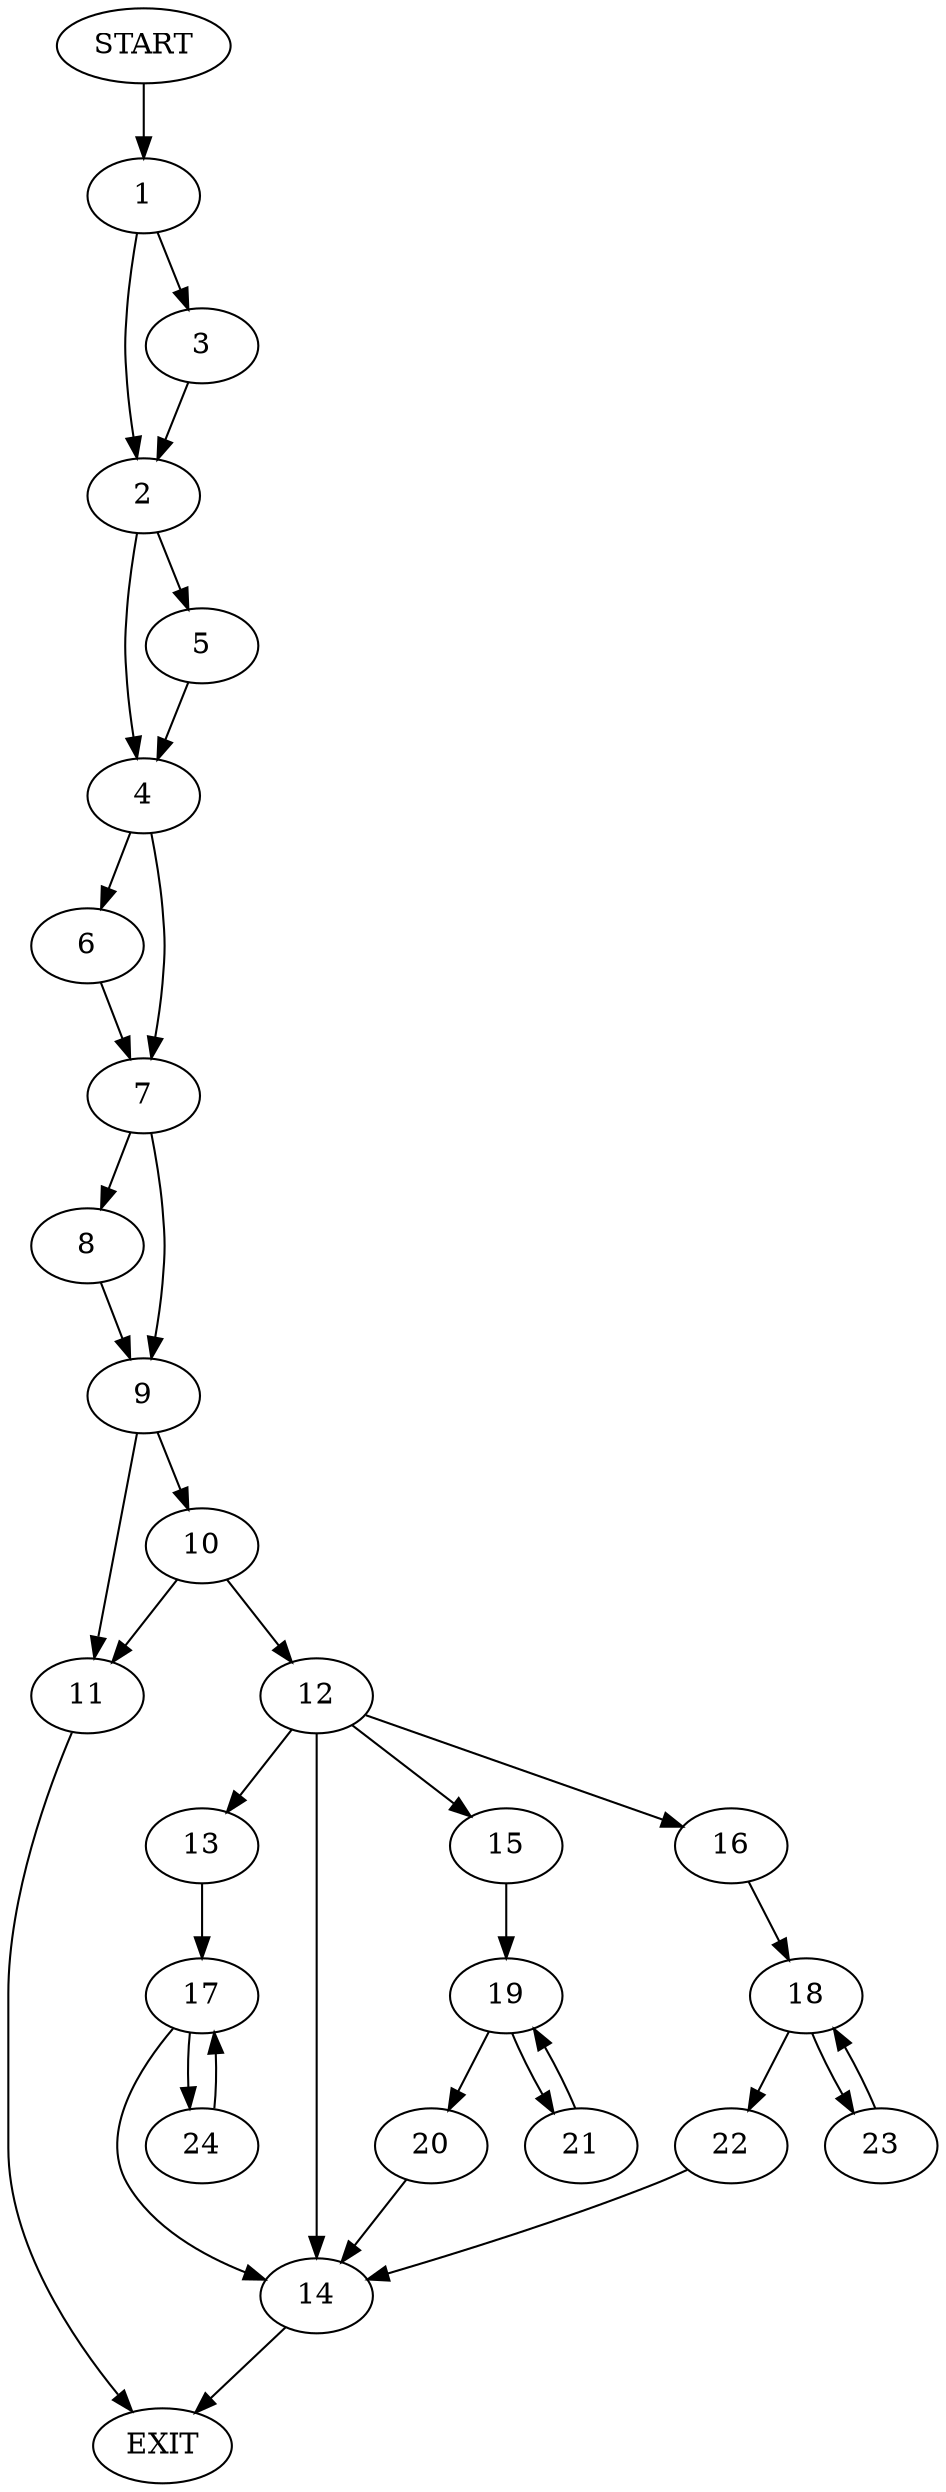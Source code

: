 digraph {
0 [label="START"]
25 [label="EXIT"]
0 -> 1
1 -> 2
1 -> 3
3 -> 2
2 -> 4
2 -> 5
5 -> 4
4 -> 6
4 -> 7
6 -> 7
7 -> 8
7 -> 9
8 -> 9
9 -> 10
9 -> 11
11 -> 25
10 -> 12
10 -> 11
12 -> 13
12 -> 14
12 -> 15
12 -> 16
13 -> 17
14 -> 25
16 -> 18
15 -> 19
19 -> 20
19 -> 21
20 -> 14
21 -> 19
18 -> 22
18 -> 23
23 -> 18
22 -> 14
17 -> 24
17 -> 14
24 -> 17
}

